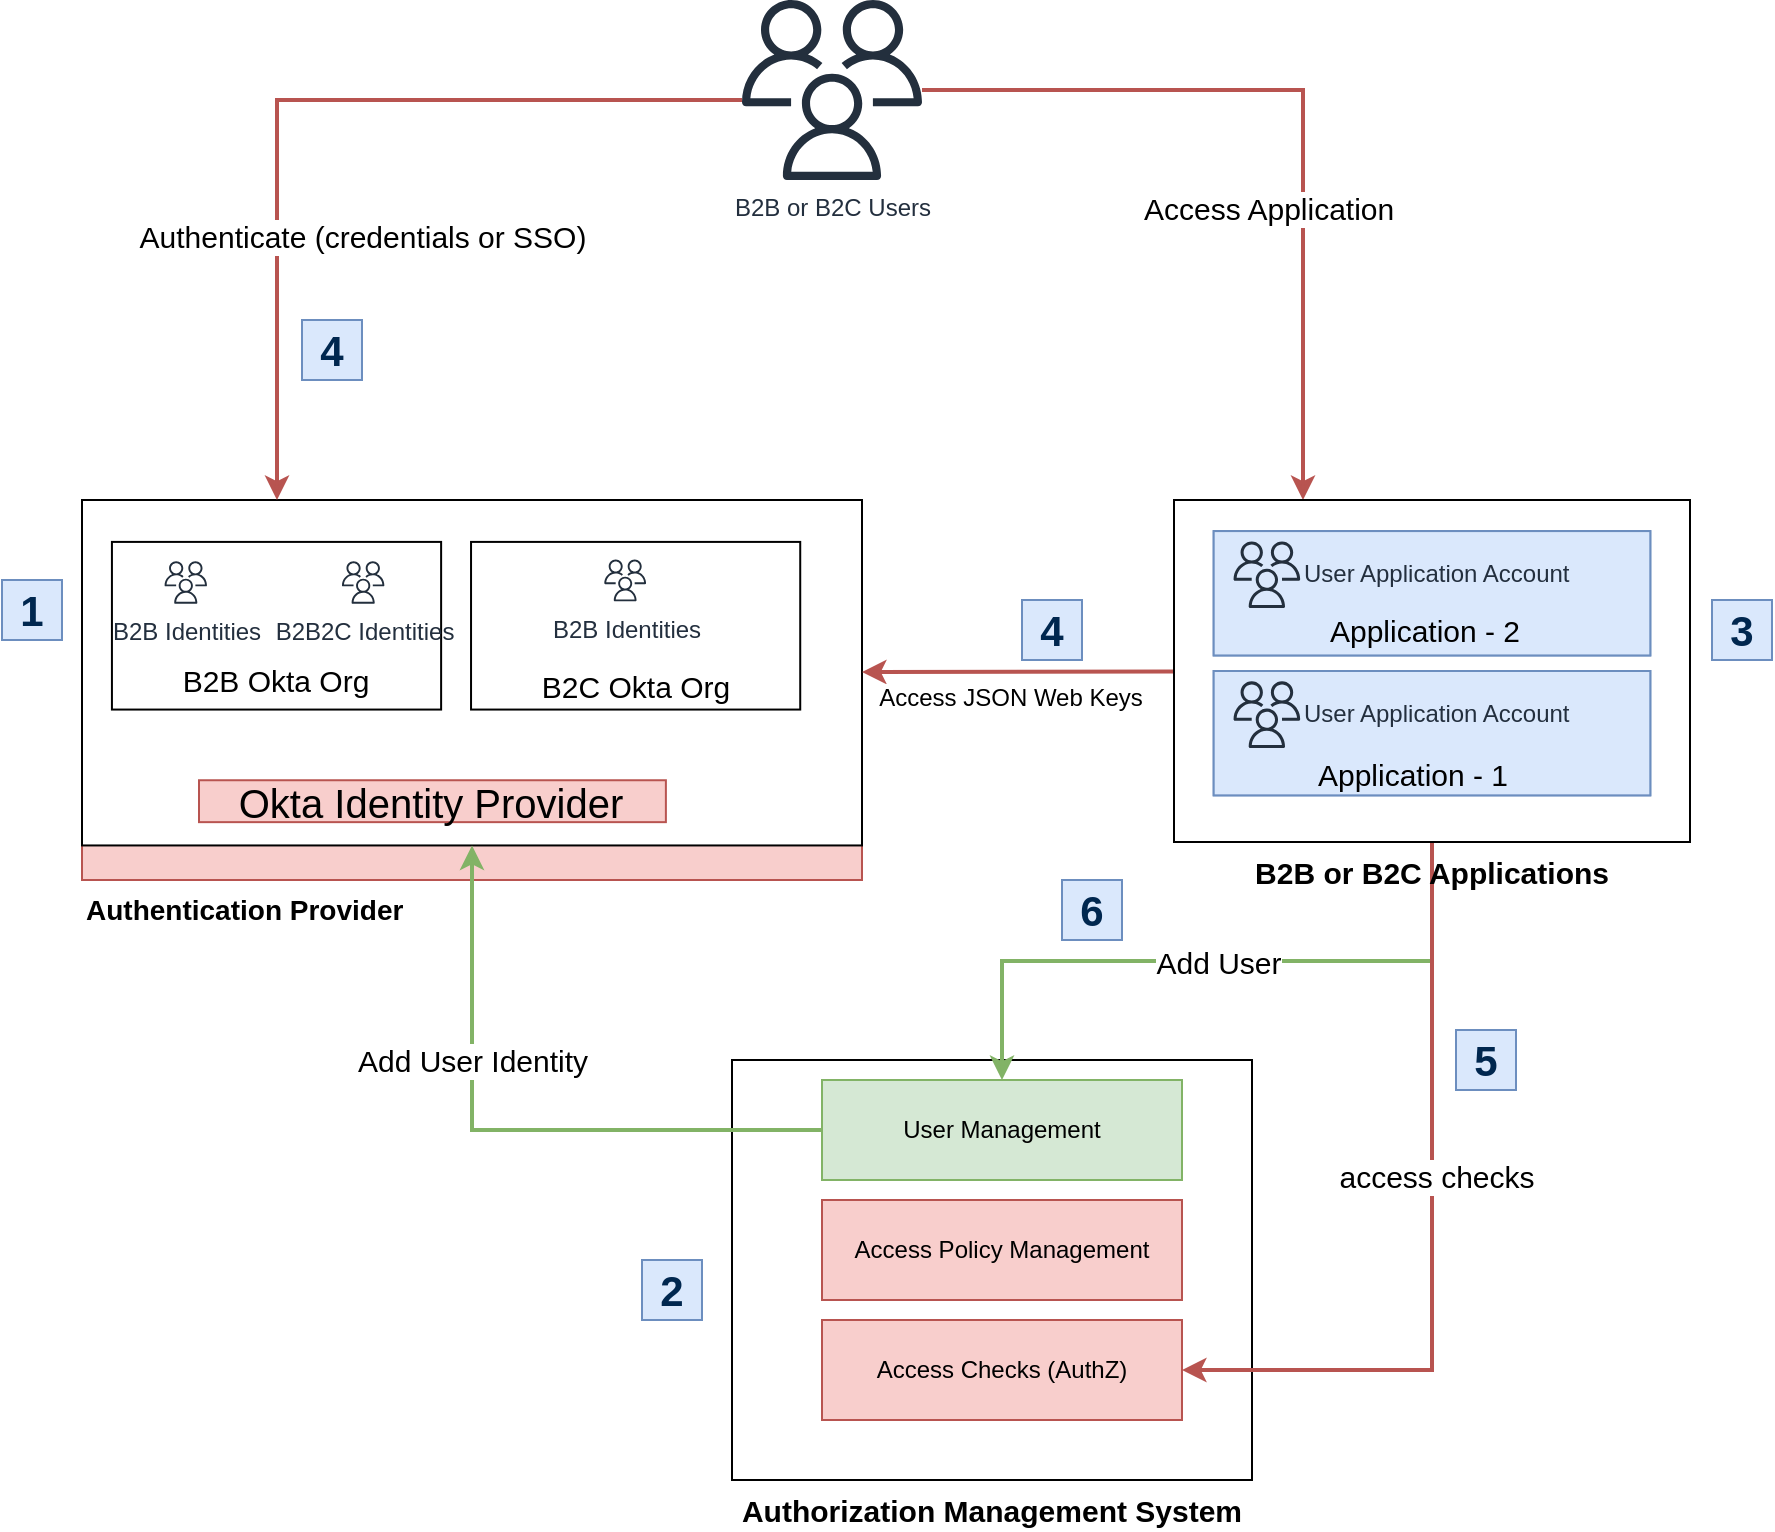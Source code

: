 <mxfile version="17.2.4" type="github">
  <diagram id="BS_AunBwUl3tJXPD3Mcs" name="Page-1">
    <mxGraphModel dx="2272" dy="737" grid="1" gridSize="10" guides="1" tooltips="1" connect="1" arrows="1" fold="1" page="1" pageScale="1" pageWidth="850" pageHeight="1100" math="0" shadow="0">
      <root>
        <mxCell id="0" />
        <mxCell id="1" parent="0" />
        <mxCell id="wGYtfCgb7JHefzf2lczv-38" value="&amp;nbsp;Access Application" style="edgeStyle=orthogonalEdgeStyle;rounded=0;orthogonalLoop=1;jettySize=auto;html=1;fontSize=15;entryX=0.25;entryY=0;entryDx=0;entryDy=0;fillColor=#f8cecc;strokeColor=#b85450;strokeWidth=2;" parent="1" source="wGYtfCgb7JHefzf2lczv-24" target="wGYtfCgb7JHefzf2lczv-43" edge="1">
          <mxGeometry x="0.254" y="-20" relative="1" as="geometry">
            <mxPoint x="30" y="140" as="targetPoint" />
            <mxPoint y="1" as="offset" />
          </mxGeometry>
        </mxCell>
        <mxCell id="wGYtfCgb7JHefzf2lczv-24" value="B2B or B2C Users" style="sketch=0;outlineConnect=0;fontColor=#232F3E;gradientColor=none;fillColor=#232F3D;strokeColor=none;dashed=0;verticalLabelPosition=bottom;verticalAlign=top;align=center;html=1;fontSize=12;fontStyle=0;aspect=fixed;pointerEvents=1;shape=mxgraph.aws4.users;" parent="1" vertex="1">
          <mxGeometry x="80" y="20" width="90" height="90" as="geometry" />
        </mxCell>
        <mxCell id="wGYtfCgb7JHefzf2lczv-55" value="Authentication Provider" style="group;fillColor=#f8cecc;strokeColor=#b85450;labelPosition=center;verticalLabelPosition=bottom;align=left;verticalAlign=top;fontStyle=1;fontSize=14;" parent="1" vertex="1" connectable="0">
          <mxGeometry x="-250" y="270" width="390" height="190" as="geometry" />
        </mxCell>
        <mxCell id="wGYtfCgb7JHefzf2lczv-9" value="" style="rounded=0;whiteSpace=wrap;html=1;" parent="wGYtfCgb7JHefzf2lczv-55" vertex="1">
          <mxGeometry width="390" height="172.727" as="geometry" />
        </mxCell>
        <mxCell id="wGYtfCgb7JHefzf2lczv-45" value="" style="group" parent="wGYtfCgb7JHefzf2lczv-55" vertex="1" connectable="0">
          <mxGeometry x="14.963" y="20.956" width="164.596" height="83.824" as="geometry" />
        </mxCell>
        <mxCell id="wGYtfCgb7JHefzf2lczv-13" value="" style="rounded=0;whiteSpace=wrap;html=1;fontSize=32;labelPosition=center;verticalLabelPosition=bottom;align=center;verticalAlign=top;" parent="wGYtfCgb7JHefzf2lczv-45" vertex="1">
          <mxGeometry width="164.596" height="83.824" as="geometry" />
        </mxCell>
        <mxCell id="wGYtfCgb7JHefzf2lczv-19" value="" style="group" parent="wGYtfCgb7JHefzf2lczv-45" vertex="1" connectable="0">
          <mxGeometry x="13.168" y="5.294" width="138.261" height="75" as="geometry" />
        </mxCell>
        <mxCell id="wGYtfCgb7JHefzf2lczv-44" value="" style="group" parent="wGYtfCgb7JHefzf2lczv-19" vertex="1" connectable="0">
          <mxGeometry width="138.261" height="75" as="geometry" />
        </mxCell>
        <mxCell id="wGYtfCgb7JHefzf2lczv-1" value="B2B Identities" style="sketch=0;outlineConnect=0;fontColor=#232F3E;gradientColor=none;fillColor=#232F3D;strokeColor=none;dashed=0;verticalLabelPosition=bottom;verticalAlign=top;align=center;html=1;fontSize=12;fontStyle=0;aspect=fixed;pointerEvents=1;shape=mxgraph.aws4.users;" parent="wGYtfCgb7JHefzf2lczv-44" vertex="1">
          <mxGeometry x="13.168" y="4.412" width="21.176" height="21.176" as="geometry" />
        </mxCell>
        <mxCell id="wGYtfCgb7JHefzf2lczv-2" value="B2B2C Identities" style="sketch=0;outlineConnect=0;fontColor=#232F3E;gradientColor=none;fillColor=#232F3D;strokeColor=none;dashed=0;verticalLabelPosition=bottom;verticalAlign=top;align=center;html=1;fontSize=12;fontStyle=0;aspect=fixed;pointerEvents=1;shape=mxgraph.aws4.users;" parent="wGYtfCgb7JHefzf2lczv-44" vertex="1">
          <mxGeometry x="101.866" y="4.412" width="21.176" height="21.176" as="geometry" />
        </mxCell>
        <mxCell id="wGYtfCgb7JHefzf2lczv-18" value="&lt;font style=&quot;font-size: 15px;&quot;&gt;B2B Okta Org&lt;/font&gt;" style="text;html=1;strokeColor=none;fillColor=none;align=center;verticalAlign=middle;whiteSpace=wrap;rounded=0;fontSize=15;" parent="wGYtfCgb7JHefzf2lczv-44" vertex="1">
          <mxGeometry x="13.168" y="57.353" width="111.925" height="13.235" as="geometry" />
        </mxCell>
        <mxCell id="wGYtfCgb7JHefzf2lczv-8" value="" style="shape=image;html=1;verticalAlign=top;verticalLabelPosition=bottom;labelBackgroundColor=#ffffff;imageAspect=0;aspect=fixed;image=https://cdn1.iconfinder.com/data/icons/unicons-line-vol-5/24/okta-128.png" parent="wGYtfCgb7JHefzf2lczv-55" vertex="1">
          <mxGeometry x="7.48" y="124.338" width="52.529" height="52.529" as="geometry" />
        </mxCell>
        <mxCell id="wGYtfCgb7JHefzf2lczv-10" value="Okta Identity Provider" style="text;html=1;strokeColor=#b85450;fillColor=#f8cecc;align=center;verticalAlign=middle;whiteSpace=wrap;rounded=0;fontSize=20;" parent="wGYtfCgb7JHefzf2lczv-55" vertex="1">
          <mxGeometry x="58.5" y="140.125" width="233.444" height="20.952" as="geometry" />
        </mxCell>
        <mxCell id="wGYtfCgb7JHefzf2lczv-46" value="" style="group" parent="wGYtfCgb7JHefzf2lczv-55" vertex="1" connectable="0">
          <mxGeometry x="194.522" y="20.956" width="164.596" height="83.824" as="geometry" />
        </mxCell>
        <mxCell id="wGYtfCgb7JHefzf2lczv-54" value="" style="group" parent="wGYtfCgb7JHefzf2lczv-46" vertex="1" connectable="0">
          <mxGeometry width="164.596" height="83.824" as="geometry" />
        </mxCell>
        <mxCell id="wGYtfCgb7JHefzf2lczv-47" value="" style="rounded=0;whiteSpace=wrap;html=1;fontSize=32;labelPosition=center;verticalLabelPosition=bottom;align=center;verticalAlign=top;" parent="wGYtfCgb7JHefzf2lczv-54" vertex="1">
          <mxGeometry width="164.596" height="83.824" as="geometry" />
        </mxCell>
        <mxCell id="wGYtfCgb7JHefzf2lczv-53" value="" style="group" parent="wGYtfCgb7JHefzf2lczv-54" vertex="1" connectable="0">
          <mxGeometry x="26.335" y="8.822" width="111.925" height="66.18" as="geometry" />
        </mxCell>
        <mxCell id="wGYtfCgb7JHefzf2lczv-50" value="B2B Identities" style="sketch=0;outlineConnect=0;fontColor=#232F3E;gradientColor=none;fillColor=#232F3D;strokeColor=none;dashed=0;verticalLabelPosition=bottom;verticalAlign=top;align=center;html=1;fontSize=12;fontStyle=0;aspect=fixed;pointerEvents=1;shape=mxgraph.aws4.users;" parent="wGYtfCgb7JHefzf2lczv-53" vertex="1">
          <mxGeometry x="40.289" width="20.883" height="20.883" as="geometry" />
        </mxCell>
        <mxCell id="wGYtfCgb7JHefzf2lczv-52" value="&lt;font style=&quot;font-size: 15px&quot;&gt;B2C Okta Org&lt;/font&gt;" style="text;html=1;strokeColor=none;fillColor=none;align=center;verticalAlign=middle;whiteSpace=wrap;rounded=0;fontSize=25;" parent="wGYtfCgb7JHefzf2lczv-53" vertex="1">
          <mxGeometry y="52.944" width="111.925" height="13.235" as="geometry" />
        </mxCell>
        <mxCell id="wGYtfCgb7JHefzf2lczv-28" value="Authenticate (credentials or SSO)" style="rounded=0;orthogonalLoop=1;jettySize=auto;html=1;entryX=0.25;entryY=0;entryDx=0;entryDy=0;fontSize=15;edgeStyle=orthogonalEdgeStyle;fillColor=#f8cecc;strokeColor=#b85450;strokeWidth=2;" parent="1" source="wGYtfCgb7JHefzf2lczv-24" target="wGYtfCgb7JHefzf2lczv-9" edge="1">
          <mxGeometry x="0.382" y="43" relative="1" as="geometry">
            <mxPoint x="495" y="290" as="targetPoint" />
            <Array as="points">
              <mxPoint x="-152" y="70" />
            </Array>
            <mxPoint y="1" as="offset" />
          </mxGeometry>
        </mxCell>
        <mxCell id="wGYtfCgb7JHefzf2lczv-57" style="edgeStyle=none;rounded=0;orthogonalLoop=1;jettySize=auto;html=1;fontSize=20;fillColor=#f8cecc;strokeColor=#b85450;strokeWidth=2;" parent="1" source="wGYtfCgb7JHefzf2lczv-43" target="wGYtfCgb7JHefzf2lczv-9" edge="1">
          <mxGeometry relative="1" as="geometry" />
        </mxCell>
        <mxCell id="wGYtfCgb7JHefzf2lczv-58" value="Access JSON Web Keys" style="edgeLabel;html=1;align=center;verticalAlign=middle;resizable=0;points=[];fontSize=12;" parent="wGYtfCgb7JHefzf2lczv-57" vertex="1" connectable="0">
          <mxGeometry x="-0.099" y="-4" relative="1" as="geometry">
            <mxPoint x="-12" y="17" as="offset" />
          </mxGeometry>
        </mxCell>
        <mxCell id="wGYtfCgb7JHefzf2lczv-59" value="Authorization Management System " style="rounded=0;whiteSpace=wrap;html=1;fontSize=15;labelPosition=center;verticalLabelPosition=bottom;align=center;verticalAlign=top;fontStyle=1" parent="1" vertex="1">
          <mxGeometry x="75" y="550" width="260" height="210" as="geometry" />
        </mxCell>
        <mxCell id="wGYtfCgb7JHefzf2lczv-65" value="Add User" style="edgeStyle=orthogonalEdgeStyle;rounded=0;orthogonalLoop=1;jettySize=auto;html=1;fontSize=15;fillColor=#d5e8d4;strokeColor=#82b366;strokeWidth=2;" parent="1" source="wGYtfCgb7JHefzf2lczv-43" target="wGYtfCgb7JHefzf2lczv-60" edge="1">
          <mxGeometry relative="1" as="geometry" />
        </mxCell>
        <mxCell id="wGYtfCgb7JHefzf2lczv-66" style="edgeStyle=orthogonalEdgeStyle;rounded=0;orthogonalLoop=1;jettySize=auto;html=1;entryX=1;entryY=0.5;entryDx=0;entryDy=0;fontSize=15;fillColor=#f8cecc;strokeColor=#b85450;strokeWidth=2;" parent="1" source="wGYtfCgb7JHefzf2lczv-43" target="wGYtfCgb7JHefzf2lczv-62" edge="1">
          <mxGeometry relative="1" as="geometry" />
        </mxCell>
        <mxCell id="wGYtfCgb7JHefzf2lczv-67" value="access checks" style="edgeLabel;html=1;align=center;verticalAlign=middle;resizable=0;points=[];fontSize=15;" parent="wGYtfCgb7JHefzf2lczv-66" vertex="1" connectable="0">
          <mxGeometry x="-0.142" y="2" relative="1" as="geometry">
            <mxPoint as="offset" />
          </mxGeometry>
        </mxCell>
        <mxCell id="wGYtfCgb7JHefzf2lczv-68" style="edgeStyle=orthogonalEdgeStyle;rounded=0;orthogonalLoop=1;jettySize=auto;html=1;exitX=0;exitY=0.5;exitDx=0;exitDy=0;entryX=0.5;entryY=1;entryDx=0;entryDy=0;fontSize=15;fillColor=#d5e8d4;strokeColor=#82b366;strokeWidth=2;" parent="1" source="wGYtfCgb7JHefzf2lczv-60" target="wGYtfCgb7JHefzf2lczv-9" edge="1">
          <mxGeometry relative="1" as="geometry" />
        </mxCell>
        <mxCell id="wGYtfCgb7JHefzf2lczv-69" value="Add User Identity" style="edgeLabel;html=1;align=center;verticalAlign=middle;resizable=0;points=[];fontSize=15;" parent="wGYtfCgb7JHefzf2lczv-68" vertex="1" connectable="0">
          <mxGeometry x="0.14" y="-1" relative="1" as="geometry">
            <mxPoint x="-1" y="-29" as="offset" />
          </mxGeometry>
        </mxCell>
        <mxCell id="wGYtfCgb7JHefzf2lczv-60" value="User Management" style="rounded=0;whiteSpace=wrap;html=1;fontSize=12;fillColor=#d5e8d4;strokeColor=#82b366;" parent="1" vertex="1">
          <mxGeometry x="120" y="560" width="180" height="50" as="geometry" />
        </mxCell>
        <mxCell id="wGYtfCgb7JHefzf2lczv-61" value="Access Policy Management" style="rounded=0;whiteSpace=wrap;html=1;fontSize=12;fillColor=#f8cecc;strokeColor=#b85450;" parent="1" vertex="1">
          <mxGeometry x="120" y="620" width="180" height="50" as="geometry" />
        </mxCell>
        <mxCell id="wGYtfCgb7JHefzf2lczv-62" value="Access Checks (AuthZ)" style="rounded=0;whiteSpace=wrap;html=1;fontSize=12;fillColor=#f8cecc;strokeColor=#b85450;" parent="1" vertex="1">
          <mxGeometry x="120" y="680" width="180" height="50" as="geometry" />
        </mxCell>
        <mxCell id="wGYtfCgb7JHefzf2lczv-63" value="" style="group;fillColor=#dae8fc;strokeColor=#6c8ebf;fontStyle=0" parent="1" vertex="1" connectable="0">
          <mxGeometry x="296" y="270" width="258" height="171" as="geometry" />
        </mxCell>
        <mxCell id="wGYtfCgb7JHefzf2lczv-43" value="&lt;b&gt;B2B or B2C Applications&lt;/b&gt;" style="rounded=0;whiteSpace=wrap;html=1;fontSize=15;labelPosition=center;verticalLabelPosition=bottom;align=center;verticalAlign=top;" parent="wGYtfCgb7JHefzf2lczv-63" vertex="1">
          <mxGeometry width="258" height="171" as="geometry" />
        </mxCell>
        <mxCell id="wGYtfCgb7JHefzf2lczv-34" value="" style="group;fillColor=#dae8fc;strokeColor=#6c8ebf;" parent="wGYtfCgb7JHefzf2lczv-63" vertex="1" connectable="0">
          <mxGeometry x="19.846" y="85.5" width="218.308" height="62.182" as="geometry" />
        </mxCell>
        <mxCell id="wGYtfCgb7JHefzf2lczv-35" value="" style="rounded=0;whiteSpace=wrap;html=1;fontSize=15;fillColor=#dae8fc;strokeColor=#6c8ebf;" parent="wGYtfCgb7JHefzf2lczv-34" vertex="1">
          <mxGeometry width="218.308" height="62.182" as="geometry" />
        </mxCell>
        <mxCell id="wGYtfCgb7JHefzf2lczv-36" value="Application - 1" style="text;html=1;strokeColor=none;fillColor=none;align=center;verticalAlign=middle;whiteSpace=wrap;rounded=0;fontSize=15;" parent="wGYtfCgb7JHefzf2lczv-34" vertex="1">
          <mxGeometry x="37.187" y="45.818" width="124.747" height="10.364" as="geometry" />
        </mxCell>
        <mxCell id="wGYtfCgb7JHefzf2lczv-37" value="User Application Account" style="sketch=0;outlineConnect=0;fontColor=#232F3E;gradientColor=none;fillColor=#232F3D;strokeColor=none;dashed=0;verticalLabelPosition=middle;verticalAlign=middle;align=left;html=1;fontSize=12;fontStyle=0;aspect=fixed;pointerEvents=1;shape=mxgraph.aws4.users;labelPosition=right;" parent="wGYtfCgb7JHefzf2lczv-34" vertex="1">
          <mxGeometry x="9.923" y="5.184" width="33.314" height="33.314" as="geometry" />
        </mxCell>
        <mxCell id="wGYtfCgb7JHefzf2lczv-39" value="" style="group;fillColor=#dae8fc;strokeColor=#6c8ebf;" parent="wGYtfCgb7JHefzf2lczv-63" vertex="1" connectable="0">
          <mxGeometry x="19.846" y="15.545" width="218.308" height="62.182" as="geometry" />
        </mxCell>
        <mxCell id="wGYtfCgb7JHefzf2lczv-40" value="" style="rounded=0;whiteSpace=wrap;html=1;fontSize=15;fillColor=#dae8fc;strokeColor=#6c8ebf;" parent="wGYtfCgb7JHefzf2lczv-39" vertex="1">
          <mxGeometry width="218.308" height="62.182" as="geometry" />
        </mxCell>
        <mxCell id="wGYtfCgb7JHefzf2lczv-41" value="Application - 2" style="text;html=1;strokeColor=none;fillColor=none;align=center;verticalAlign=middle;whiteSpace=wrap;rounded=0;fontSize=15;" parent="wGYtfCgb7JHefzf2lczv-39" vertex="1">
          <mxGeometry x="43.237" y="44.498" width="124.747" height="10.364" as="geometry" />
        </mxCell>
        <mxCell id="wGYtfCgb7JHefzf2lczv-42" value="User Application Account" style="sketch=0;outlineConnect=0;fontColor=#232F3E;gradientColor=none;fillColor=#232F3D;strokeColor=none;dashed=0;verticalLabelPosition=middle;verticalAlign=middle;align=left;html=1;fontSize=12;fontStyle=0;aspect=fixed;pointerEvents=1;shape=mxgraph.aws4.users;labelPosition=right;" parent="wGYtfCgb7JHefzf2lczv-39" vertex="1">
          <mxGeometry x="9.923" y="5.184" width="33.314" height="33.314" as="geometry" />
        </mxCell>
        <mxCell id="tJAUmdHgURcMuOd_s7cF-12" value="&lt;b&gt;&lt;font style=&quot;font-size: 21px&quot; color=&quot;#00274f&quot;&gt;1&lt;/font&gt;&lt;/b&gt;" style="text;html=1;strokeColor=#6c8ebf;fillColor=#dae8fc;align=center;verticalAlign=middle;whiteSpace=wrap;rounded=0;" vertex="1" parent="1">
          <mxGeometry x="-290" y="310" width="30" height="30" as="geometry" />
        </mxCell>
        <mxCell id="tJAUmdHgURcMuOd_s7cF-13" value="&lt;b&gt;&lt;font style=&quot;font-size: 21px&quot; color=&quot;#00274f&quot;&gt;4&lt;/font&gt;&lt;/b&gt;" style="text;html=1;strokeColor=#6c8ebf;fillColor=#dae8fc;align=center;verticalAlign=middle;whiteSpace=wrap;rounded=0;" vertex="1" parent="1">
          <mxGeometry x="220" y="320" width="30" height="30" as="geometry" />
        </mxCell>
        <mxCell id="tJAUmdHgURcMuOd_s7cF-14" value="&lt;b&gt;&lt;font style=&quot;font-size: 21px&quot; color=&quot;#00274f&quot;&gt;4&lt;/font&gt;&lt;/b&gt;" style="text;html=1;strokeColor=#6c8ebf;fillColor=#dae8fc;align=center;verticalAlign=middle;whiteSpace=wrap;rounded=0;" vertex="1" parent="1">
          <mxGeometry x="-140" y="180" width="30" height="30" as="geometry" />
        </mxCell>
        <mxCell id="tJAUmdHgURcMuOd_s7cF-15" value="&lt;b&gt;&lt;font style=&quot;font-size: 21px&quot; color=&quot;#00274f&quot;&gt;5&lt;/font&gt;&lt;/b&gt;" style="text;html=1;strokeColor=#6c8ebf;fillColor=#dae8fc;align=center;verticalAlign=middle;whiteSpace=wrap;rounded=0;" vertex="1" parent="1">
          <mxGeometry x="437" y="535" width="30" height="30" as="geometry" />
        </mxCell>
        <mxCell id="tJAUmdHgURcMuOd_s7cF-17" value="&lt;b&gt;&lt;font style=&quot;font-size: 21px&quot; color=&quot;#00274f&quot;&gt;6&lt;/font&gt;&lt;/b&gt;" style="text;html=1;strokeColor=#6c8ebf;fillColor=#dae8fc;align=center;verticalAlign=middle;whiteSpace=wrap;rounded=0;" vertex="1" parent="1">
          <mxGeometry x="240" y="460" width="30" height="30" as="geometry" />
        </mxCell>
        <mxCell id="tJAUmdHgURcMuOd_s7cF-18" value="&lt;b&gt;&lt;font style=&quot;font-size: 21px&quot; color=&quot;#00274f&quot;&gt;2&lt;/font&gt;&lt;/b&gt;" style="text;html=1;strokeColor=#6c8ebf;fillColor=#dae8fc;align=center;verticalAlign=middle;whiteSpace=wrap;rounded=0;" vertex="1" parent="1">
          <mxGeometry x="30" y="650" width="30" height="30" as="geometry" />
        </mxCell>
        <mxCell id="tJAUmdHgURcMuOd_s7cF-19" value="&lt;b&gt;&lt;font style=&quot;font-size: 21px&quot; color=&quot;#00274f&quot;&gt;3&lt;/font&gt;&lt;/b&gt;" style="text;html=1;strokeColor=#6c8ebf;fillColor=#dae8fc;align=center;verticalAlign=middle;whiteSpace=wrap;rounded=0;" vertex="1" parent="1">
          <mxGeometry x="565" y="320" width="30" height="30" as="geometry" />
        </mxCell>
      </root>
    </mxGraphModel>
  </diagram>
</mxfile>
